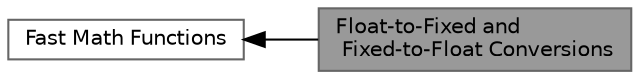 digraph "Float-to-Fixed and Fixed-to-Float Conversions"
{
 // LATEX_PDF_SIZE
  bgcolor="transparent";
  edge [fontname=Helvetica,fontsize=10,labelfontname=Helvetica,labelfontsize=10];
  node [fontname=Helvetica,fontsize=10,shape=box,height=0.2,width=0.4];
  rankdir=LR;
  Node1 [id="Node000001",label="Float-to-Fixed and\l Fixed-to-Float Conversions",height=0.2,width=0.4,color="gray40", fillcolor="grey60", style="filled", fontcolor="black",tooltip="Functions to convert between floating point and fixed point types."];
  Node2 [id="Node000002",label="Fast Math Functions",height=0.2,width=0.4,color="grey40", fillcolor="white", style="filled",URL="$df/da2/group__lib8tion.html",tooltip="Fast, efficient 8-bit math functions specifically designed for high-performance LED programming."];
  Node2->Node1 [shape=plaintext, dir="back", style="solid"];
}
